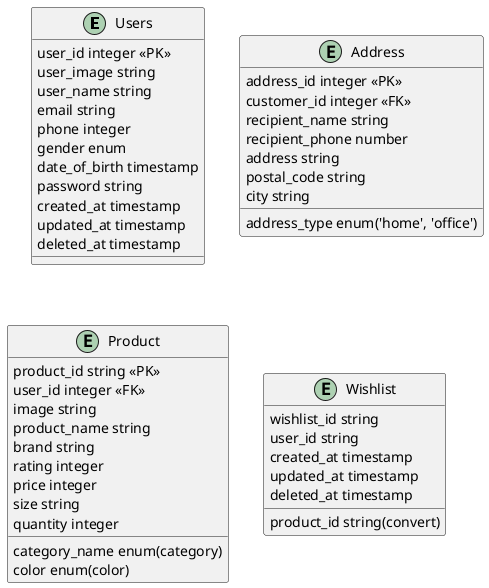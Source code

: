 @startuml WhiteSmoke

entity Users {
    user_id integer <<PK>>
    user_image string
    user_name string
    email string
    phone integer
    gender enum
    date_of_birth timestamp
    password string
    created_at timestamp
    updated_at timestamp
    deleted_at timestamp
}

entity Address {
    address_id integer <<PK>>
    customer_id integer <<FK>>
    address_type enum('home', 'office')
    recipient_name string
    recipient_phone number
    address string
    postal_code string
    city string
}

entity Product {
    product_id string <<PK>>
    user_id integer <<FK>>
    category_name enum(category)
    image string
    product_name string
    brand string
    rating integer
    price integer
    color enum(color)
    size string
    quantity integer
}

entity Wishlist {
  wishlist_id string
  user_id string
  product_id string(convert)
  created_at timestamp
  updated_at timestamp
  deleted_at timestamp
}

@enduml
